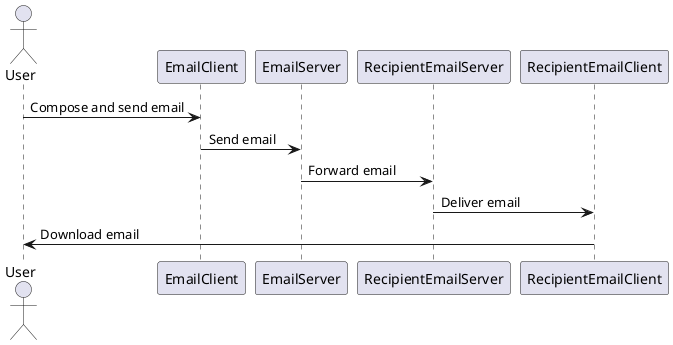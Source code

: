 @startuml

actor User

User -> EmailClient : Compose and send email
EmailClient -> EmailServer : Send email
EmailServer -> RecipientEmailServer : Forward email
RecipientEmailServer -> RecipientEmailClient : Deliver email
RecipientEmailClient -> User : Download email

@enduml